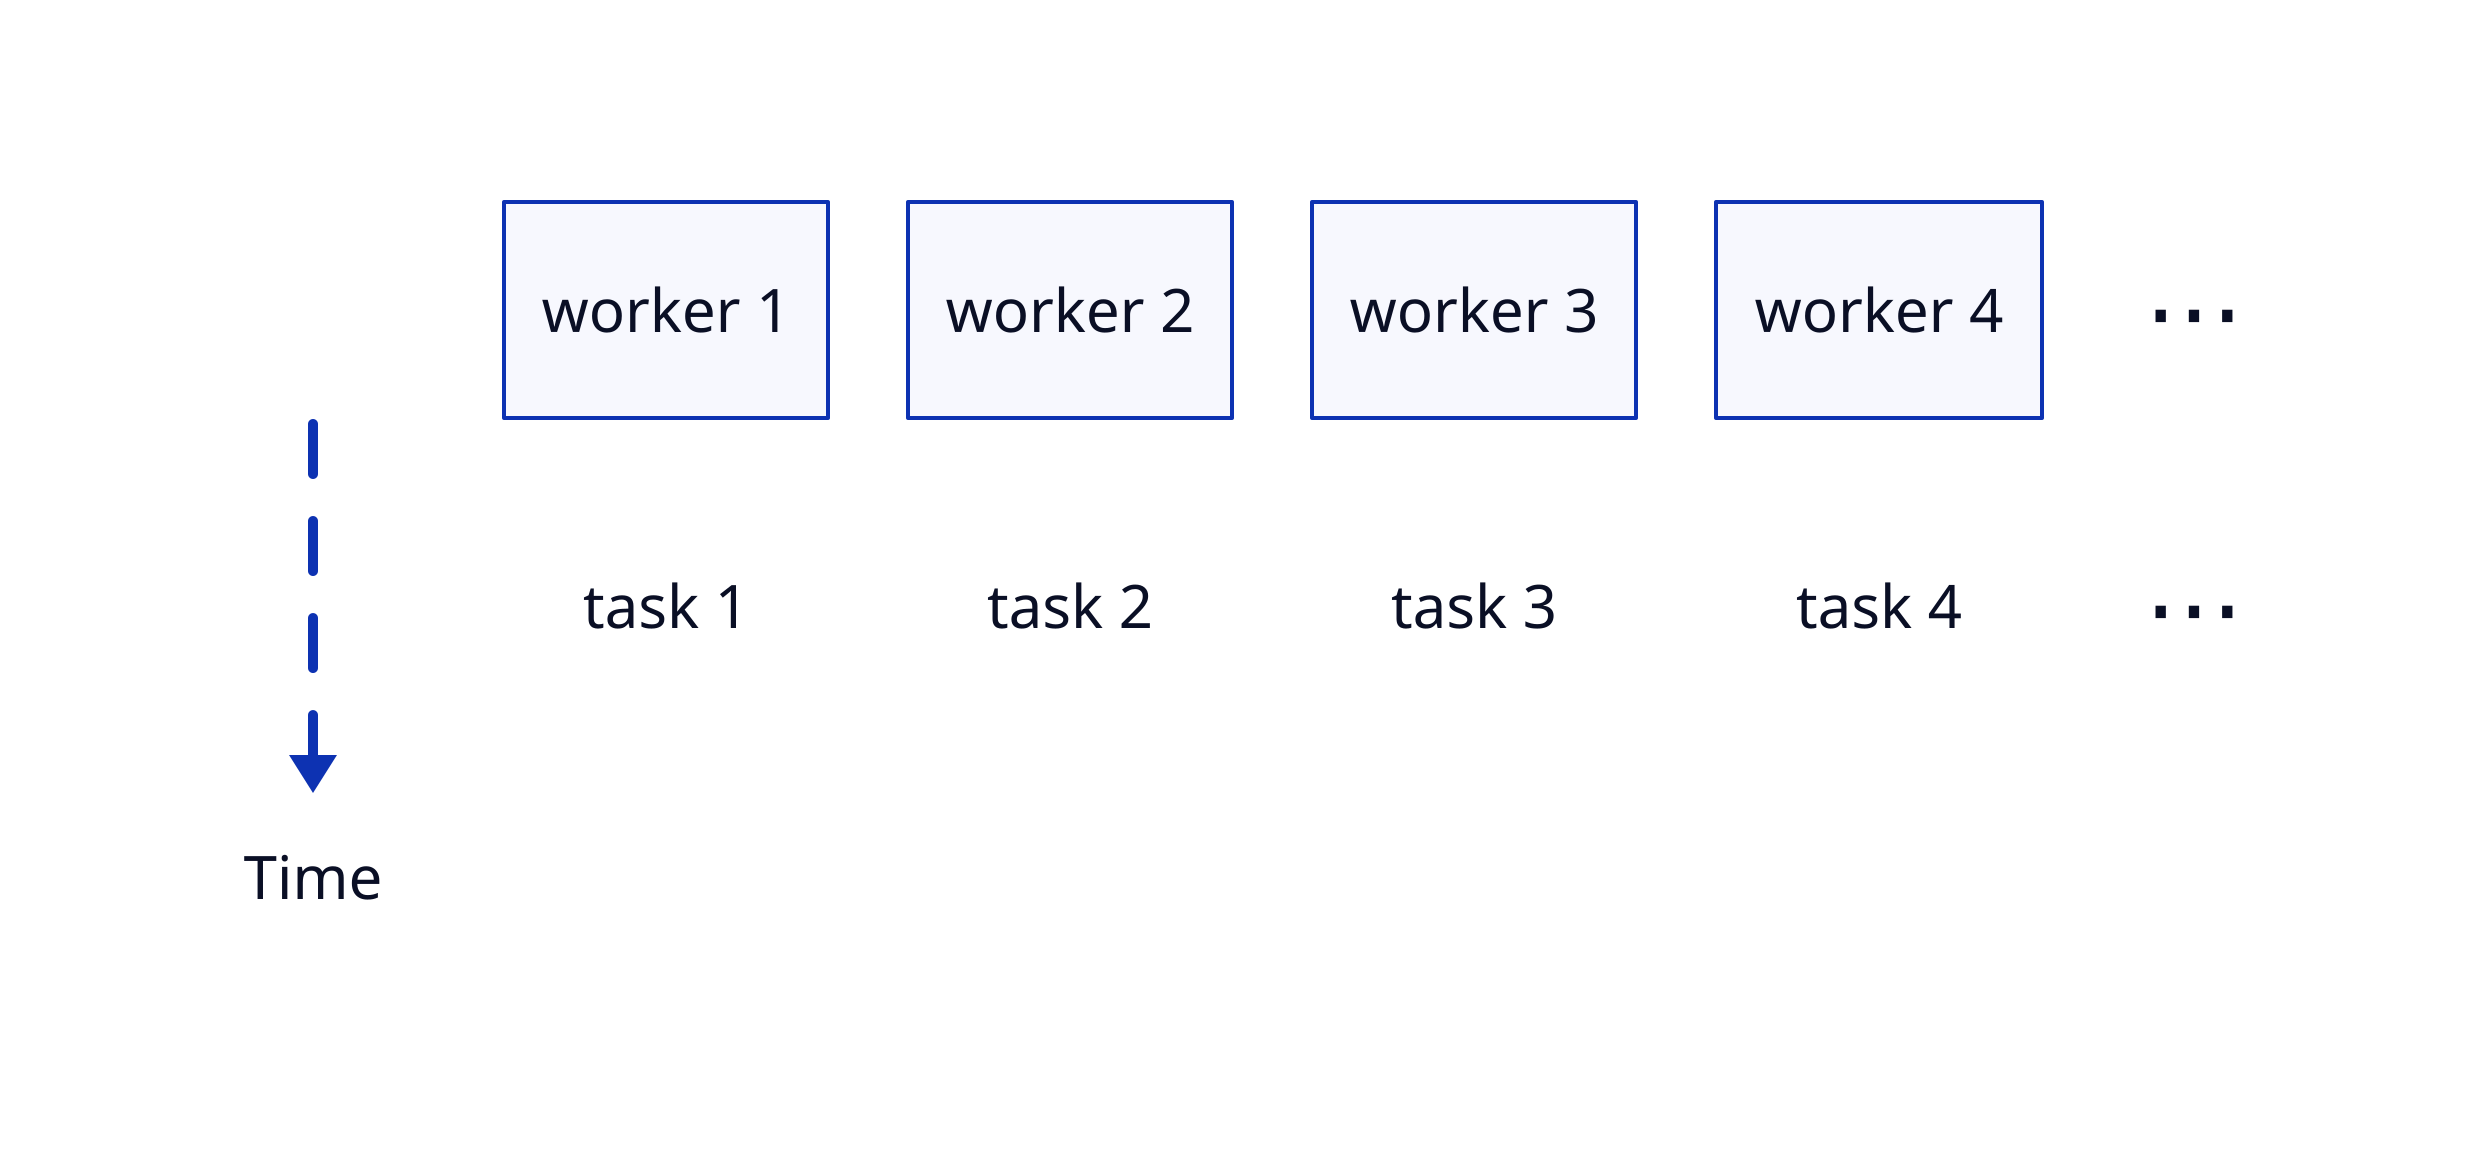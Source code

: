 grid-rows: 3
grid-columns: 6

style: {
    fill: transparent
    stroke: transparent
}

*: {
    style: {
        font-size: 30
    }
}

(** -> **)[*] : {
    style: {
        stroke-width: 5
    }
}

classes : {
    empty: {
        shape: rectangle
        style: {
            fill: transparent
            stroke: transparent
        }
    }
}

empty1

empty* : "" {
    class: empty
    height: 1
    width: 1
}
# empty*.label: ""

worker1: "worker 1"
worker2: "worker 2"
worker3: "worker 3"
worker4: "worker 4"

ellipsis1: "⋯" {
    class: empty
    style: {
        font-size: 50
    }
}

empty2

task1: "task 1" 
task2: "task 2"
task3: "task 3"
task4: "task 4"
task*: {
class: empty
}

ellipsis2: "⋯" {
    class: empty
    style: {
        font-size: 50
    }
}

time: "Time"{
    class: empty
}

empty1 -> time : {
    style: {
        animated: true
    }
}


  